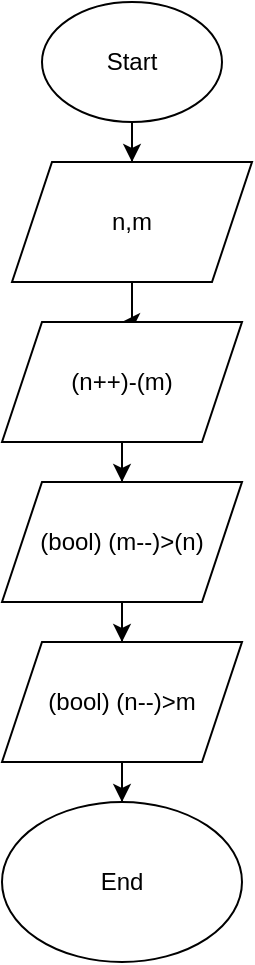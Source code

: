 <mxfile version="22.1.2" type="device">
  <diagram name="Сторінка-1" id="Y0ECPL7DXXXuh7ZLFtuE">
    <mxGraphModel dx="601" dy="796" grid="1" gridSize="10" guides="1" tooltips="1" connect="1" arrows="1" fold="1" page="1" pageScale="1" pageWidth="827" pageHeight="1169" math="0" shadow="0">
      <root>
        <mxCell id="0" />
        <mxCell id="1" parent="0" />
        <mxCell id="VlGpOwupkeXUzUOBgkMP-4" value="" style="edgeStyle=orthogonalEdgeStyle;rounded=0;orthogonalLoop=1;jettySize=auto;html=1;" edge="1" parent="1" source="VlGpOwupkeXUzUOBgkMP-1" target="VlGpOwupkeXUzUOBgkMP-3">
          <mxGeometry relative="1" as="geometry" />
        </mxCell>
        <mxCell id="VlGpOwupkeXUzUOBgkMP-1" value="Start" style="ellipse;whiteSpace=wrap;html=1;" vertex="1" parent="1">
          <mxGeometry x="70" y="70" width="90" height="60" as="geometry" />
        </mxCell>
        <mxCell id="VlGpOwupkeXUzUOBgkMP-7" value="" style="edgeStyle=orthogonalEdgeStyle;rounded=0;orthogonalLoop=1;jettySize=auto;html=1;" edge="1" parent="1" source="VlGpOwupkeXUzUOBgkMP-3" target="VlGpOwupkeXUzUOBgkMP-6">
          <mxGeometry relative="1" as="geometry" />
        </mxCell>
        <mxCell id="VlGpOwupkeXUzUOBgkMP-3" value="n,m" style="shape=parallelogram;perimeter=parallelogramPerimeter;whiteSpace=wrap;html=1;fixedSize=1;" vertex="1" parent="1">
          <mxGeometry x="55" y="150" width="120" height="60" as="geometry" />
        </mxCell>
        <mxCell id="VlGpOwupkeXUzUOBgkMP-9" value="" style="edgeStyle=orthogonalEdgeStyle;rounded=0;orthogonalLoop=1;jettySize=auto;html=1;" edge="1" parent="1" source="VlGpOwupkeXUzUOBgkMP-6" target="VlGpOwupkeXUzUOBgkMP-8">
          <mxGeometry relative="1" as="geometry" />
        </mxCell>
        <mxCell id="VlGpOwupkeXUzUOBgkMP-6" value="(n++)-(m)" style="shape=parallelogram;perimeter=parallelogramPerimeter;whiteSpace=wrap;html=1;fixedSize=1;" vertex="1" parent="1">
          <mxGeometry x="50" y="230" width="120" height="60" as="geometry" />
        </mxCell>
        <mxCell id="VlGpOwupkeXUzUOBgkMP-11" value="" style="edgeStyle=orthogonalEdgeStyle;rounded=0;orthogonalLoop=1;jettySize=auto;html=1;" edge="1" parent="1" source="VlGpOwupkeXUzUOBgkMP-8" target="VlGpOwupkeXUzUOBgkMP-10">
          <mxGeometry relative="1" as="geometry" />
        </mxCell>
        <mxCell id="VlGpOwupkeXUzUOBgkMP-8" value="(bool) (m--)&amp;gt;(n)" style="shape=parallelogram;perimeter=parallelogramPerimeter;whiteSpace=wrap;html=1;fixedSize=1;" vertex="1" parent="1">
          <mxGeometry x="50" y="310" width="120" height="60" as="geometry" />
        </mxCell>
        <mxCell id="VlGpOwupkeXUzUOBgkMP-13" value="" style="edgeStyle=orthogonalEdgeStyle;rounded=0;orthogonalLoop=1;jettySize=auto;html=1;" edge="1" parent="1" source="VlGpOwupkeXUzUOBgkMP-10" target="VlGpOwupkeXUzUOBgkMP-12">
          <mxGeometry relative="1" as="geometry" />
        </mxCell>
        <mxCell id="VlGpOwupkeXUzUOBgkMP-10" value="(bool) (n--)&amp;gt;m" style="shape=parallelogram;perimeter=parallelogramPerimeter;whiteSpace=wrap;html=1;fixedSize=1;" vertex="1" parent="1">
          <mxGeometry x="50" y="390" width="120" height="60" as="geometry" />
        </mxCell>
        <mxCell id="VlGpOwupkeXUzUOBgkMP-12" value="End" style="ellipse;whiteSpace=wrap;html=1;" vertex="1" parent="1">
          <mxGeometry x="50" y="470" width="120" height="80" as="geometry" />
        </mxCell>
      </root>
    </mxGraphModel>
  </diagram>
</mxfile>
